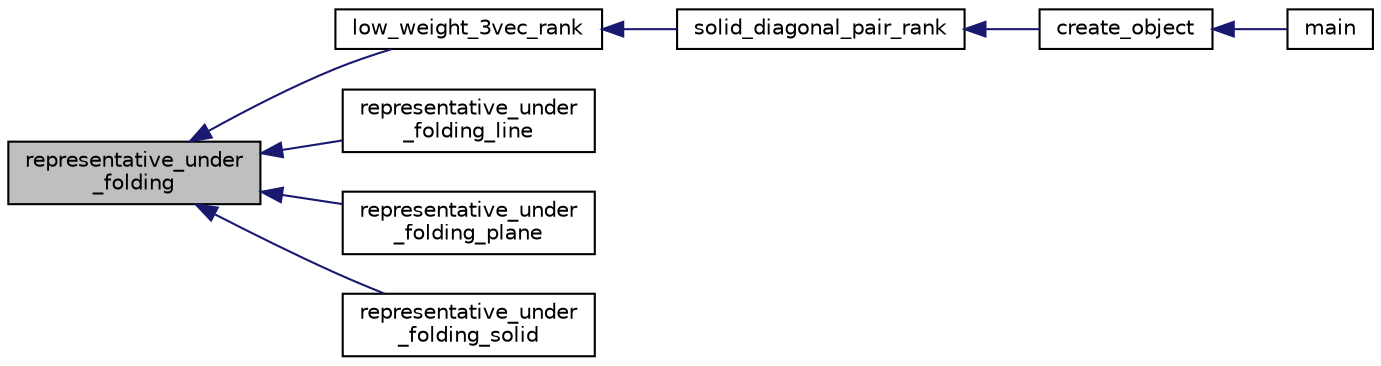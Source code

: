 digraph "representative_under_folding"
{
  edge [fontname="Helvetica",fontsize="10",labelfontname="Helvetica",labelfontsize="10"];
  node [fontname="Helvetica",fontsize="10",shape=record];
  rankdir="LR";
  Node694 [label="representative_under\l_folding",height=0.2,width=0.4,color="black", fillcolor="grey75", style="filled", fontcolor="black"];
  Node694 -> Node695 [dir="back",color="midnightblue",fontsize="10",style="solid",fontname="Helvetica"];
  Node695 [label="low_weight_3vec_rank",height=0.2,width=0.4,color="black", fillcolor="white", style="filled",URL="$de/d10/hamming_8_c.html#a6cc4cd70ff28125a25c4285d21d17c65"];
  Node695 -> Node696 [dir="back",color="midnightblue",fontsize="10",style="solid",fontname="Helvetica"];
  Node696 [label="solid_diagonal_pair_rank",height=0.2,width=0.4,color="black", fillcolor="white", style="filled",URL="$de/d10/hamming_8_c.html#a2e8b2e1c3009d80a56f3b7ef448baccf"];
  Node696 -> Node697 [dir="back",color="midnightblue",fontsize="10",style="solid",fontname="Helvetica"];
  Node697 [label="create_object",height=0.2,width=0.4,color="black", fillcolor="white", style="filled",URL="$de/d10/hamming_8_c.html#a290a0a0fa4965131997904ad9fe1840b"];
  Node697 -> Node698 [dir="back",color="midnightblue",fontsize="10",style="solid",fontname="Helvetica"];
  Node698 [label="main",height=0.2,width=0.4,color="black", fillcolor="white", style="filled",URL="$de/d10/hamming_8_c.html#a3c04138a5bfe5d72780bb7e82a18e627"];
  Node694 -> Node699 [dir="back",color="midnightblue",fontsize="10",style="solid",fontname="Helvetica"];
  Node699 [label="representative_under\l_folding_line",height=0.2,width=0.4,color="black", fillcolor="white", style="filled",URL="$de/d10/hamming_8_c.html#a8f78c1a2019833838d40b0d4f506a271"];
  Node694 -> Node700 [dir="back",color="midnightblue",fontsize="10",style="solid",fontname="Helvetica"];
  Node700 [label="representative_under\l_folding_plane",height=0.2,width=0.4,color="black", fillcolor="white", style="filled",URL="$de/d10/hamming_8_c.html#ac2f76c0367ef48c909ae8cb56619ffa3"];
  Node694 -> Node701 [dir="back",color="midnightblue",fontsize="10",style="solid",fontname="Helvetica"];
  Node701 [label="representative_under\l_folding_solid",height=0.2,width=0.4,color="black", fillcolor="white", style="filled",URL="$de/d10/hamming_8_c.html#a4072ad22e498069f51c32faf6652f243"];
}
